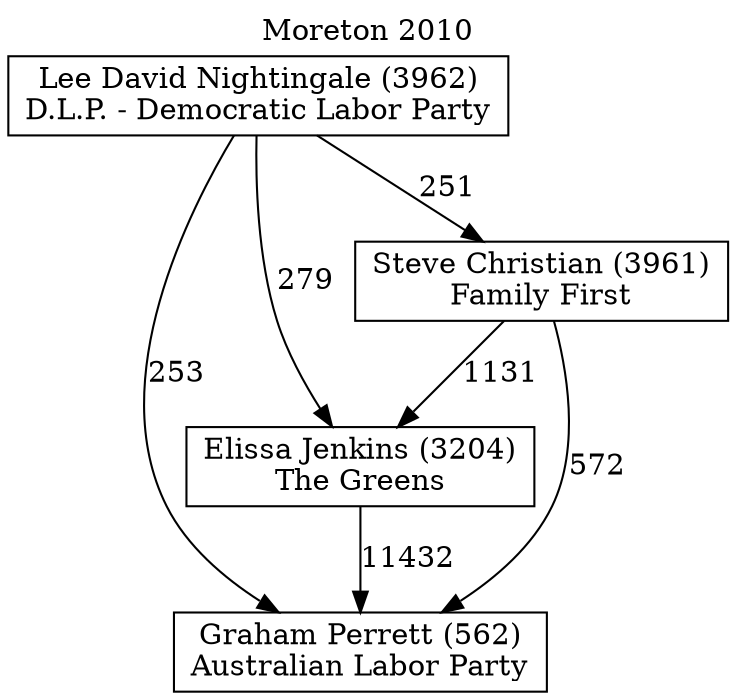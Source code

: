 // House preference flow
digraph "Graham Perrett (562)_Moreton_2010" {
	graph [label="Moreton 2010" labelloc=t mclimit=10]
	node [shape=box]
	"Elissa Jenkins (3204)" [label="Elissa Jenkins (3204)
The Greens"]
	"Graham Perrett (562)" [label="Graham Perrett (562)
Australian Labor Party"]
	"Lee David Nightingale (3962)" [label="Lee David Nightingale (3962)
D.L.P. - Democratic Labor Party"]
	"Steve Christian (3961)" [label="Steve Christian (3961)
Family First"]
	"Elissa Jenkins (3204)" -> "Graham Perrett (562)" [label=11432]
	"Lee David Nightingale (3962)" -> "Elissa Jenkins (3204)" [label=279]
	"Lee David Nightingale (3962)" -> "Graham Perrett (562)" [label=253]
	"Lee David Nightingale (3962)" -> "Steve Christian (3961)" [label=251]
	"Steve Christian (3961)" -> "Elissa Jenkins (3204)" [label=1131]
	"Steve Christian (3961)" -> "Graham Perrett (562)" [label=572]
}
